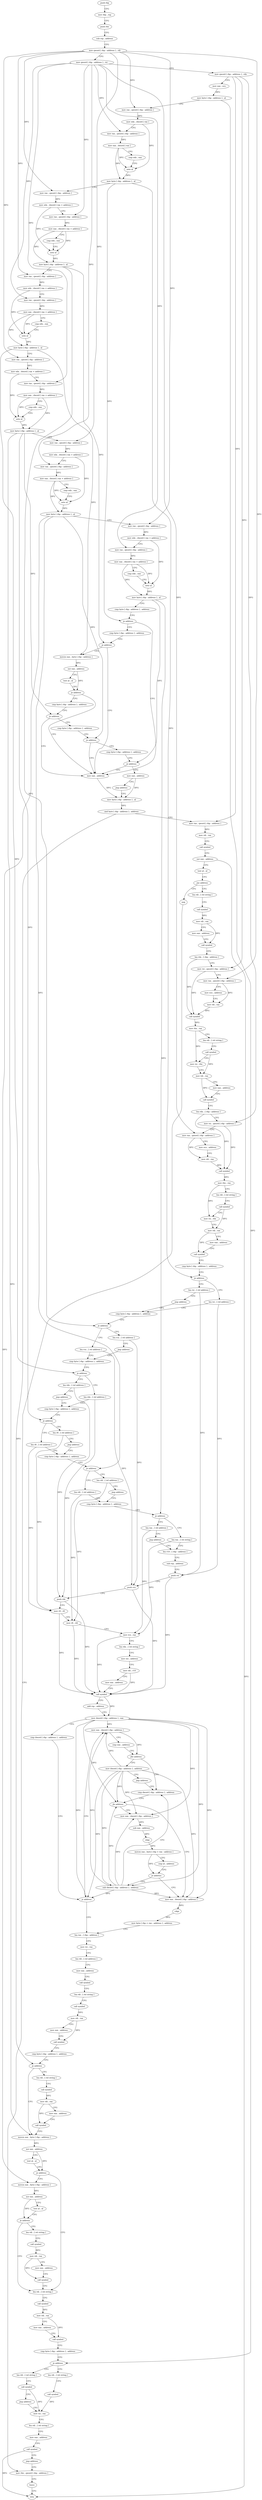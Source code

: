 digraph "func" {
"264513" [label = "push rbp" ]
"264514" [label = "mov rbp , rsp" ]
"264517" [label = "push rbx" ]
"264518" [label = "sub rsp , address" ]
"264525" [label = "mov qword [ rbp - address ] , rdi" ]
"264532" [label = "mov qword [ rbp - address ] , rsi" ]
"264539" [label = "mov qword [ rbp - address ] , rdx" ]
"264546" [label = "mov eax , ecx" ]
"264548" [label = "mov byte [ rbp - address ] , al" ]
"264554" [label = "mov rax , qword [ rbp - address ]" ]
"264561" [label = "mov edx , dword [ rax ]" ]
"264563" [label = "mov rax , qword [ rbp - address ]" ]
"264570" [label = "mov eax , dword [ rax ]" ]
"264572" [label = "cmp edx , eax" ]
"264574" [label = "sete al" ]
"264577" [label = "mov byte [ rbp - address ] , al" ]
"264580" [label = "mov rax , qword [ rbp - address ]" ]
"264587" [label = "mov edx , dword [ rax + address ]" ]
"264590" [label = "mov rax , qword [ rbp - address ]" ]
"264597" [label = "mov eax , dword [ rax + address ]" ]
"264600" [label = "cmp edx , eax" ]
"264602" [label = "sete al" ]
"264605" [label = "mov byte [ rbp - address ] , al" ]
"264608" [label = "mov rax , qword [ rbp - address ]" ]
"264615" [label = "mov edx , dword [ rax + address ]" ]
"264618" [label = "mov rax , qword [ rbp - address ]" ]
"264625" [label = "mov eax , dword [ rax + address ]" ]
"264628" [label = "cmp edx , eax" ]
"264630" [label = "sete al" ]
"264633" [label = "mov byte [ rbp - address ] , al" ]
"264636" [label = "mov rax , qword [ rbp - address ]" ]
"264643" [label = "mov edx , dword [ rax + address ]" ]
"264646" [label = "mov rax , qword [ rbp - address ]" ]
"264653" [label = "mov eax , dword [ rax + address ]" ]
"264656" [label = "cmp edx , eax" ]
"264658" [label = "sete al" ]
"264661" [label = "mov byte [ rbp - address ] , al" ]
"264664" [label = "mov rax , qword [ rbp - address ]" ]
"264671" [label = "mov edx , dword [ rax + address ]" ]
"264674" [label = "mov rax , qword [ rbp - address ]" ]
"264681" [label = "mov eax , dword [ rax + address ]" ]
"264684" [label = "cmp edx , eax" ]
"264686" [label = "sete al" ]
"264689" [label = "mov byte [ rbp - address ] , al" ]
"264692" [label = "mov rax , qword [ rbp - address ]" ]
"264699" [label = "mov edx , dword [ rax + address ]" ]
"264702" [label = "mov rax , qword [ rbp - address ]" ]
"264709" [label = "mov eax , dword [ rax + address ]" ]
"264712" [label = "cmp edx , eax" ]
"264714" [label = "sete al" ]
"264717" [label = "mov byte [ rbp - address ] , al" ]
"264720" [label = "cmp byte [ rbp - address ] , address" ]
"264724" [label = "je address" ]
"264768" [label = "mov eax , address" ]
"264726" [label = "cmp byte [ rbp - address ] , address" ]
"264773" [label = "mov byte [ rbp - address ] , al" ]
"264730" [label = "je address" ]
"264732" [label = "movzx eax , byte [ rbp - address ]" ]
"265408" [label = "nop" ]
"265409" [label = "mov rbx , qword [ rbp - address ]" ]
"264806" [label = "lea rdi , [ rel string ]" ]
"264813" [label = "call symbol" ]
"264818" [label = "mov rdi , rax" ]
"264821" [label = "mov eax , address" ]
"264826" [label = "call symbol" ]
"264831" [label = "lea rdx , [ rbp - address ]" ]
"264835" [label = "mov rsi , qword [ rbp - address ]" ]
"264842" [label = "mov rax , qword [ rbp - address ]" ]
"264849" [label = "mov ecx , address" ]
"264854" [label = "mov rdi , rax" ]
"264857" [label = "call symbol" ]
"264862" [label = "mov rbx , rax" ]
"264865" [label = "lea rdi , [ rel string ]" ]
"264872" [label = "call symbol" ]
"264877" [label = "mov rsi , rbx" ]
"264880" [label = "mov rdi , rax" ]
"264883" [label = "mov eax , address" ]
"264888" [label = "call symbol" ]
"264893" [label = "lea rdx , [ rbp - address ]" ]
"264897" [label = "mov rsi , qword [ rbp - address ]" ]
"264904" [label = "mov rax , qword [ rbp - address ]" ]
"264911" [label = "mov ecx , address" ]
"264916" [label = "mov rdi , rax" ]
"264919" [label = "call symbol" ]
"264924" [label = "mov rbx , rax" ]
"264927" [label = "lea rdi , [ rel string ]" ]
"264934" [label = "call symbol" ]
"264939" [label = "mov rsi , rbx" ]
"264942" [label = "mov rdi , rax" ]
"264945" [label = "mov eax , address" ]
"264950" [label = "call symbol" ]
"264955" [label = "cmp byte [ rbp - address ] , address" ]
"264959" [label = "je address" ]
"264970" [label = "lea rsi , [ rel address ]" ]
"264961" [label = "lea rsi , [ rel address ]" ]
"264736" [label = "xor eax , address" ]
"264739" [label = "test al , al" ]
"264741" [label = "je address" ]
"264743" [label = "cmp byte [ rbp - address ] , address" ]
"264977" [label = "cmp byte [ rbp - address ] , address" ]
"264968" [label = "jmp address" ]
"264747" [label = "je address" ]
"264749" [label = "cmp byte [ rbp - address ] , address" ]
"264992" [label = "lea rcx , [ rel address ]" ]
"264999" [label = "cmp byte [ rbp - address ] , address" ]
"264983" [label = "lea rcx , [ rel address ]" ]
"264990" [label = "jmp address" ]
"264981" [label = "je address" ]
"264753" [label = "je address" ]
"264755" [label = "cmp byte [ rbp - address ] , address" ]
"265014" [label = "lea rdx , [ rel address ]" ]
"265021" [label = "cmp byte [ rbp - address ] , address" ]
"265005" [label = "lea rdx , [ rel address ]" ]
"265012" [label = "jmp address" ]
"265003" [label = "je address" ]
"264759" [label = "je address" ]
"264761" [label = "mov eax , address" ]
"265036" [label = "lea r8 , [ rel address ]" ]
"265043" [label = "cmp byte [ rbp - address ] , address" ]
"265027" [label = "lea r8 , [ rel address ]" ]
"265034" [label = "jmp address" ]
"265025" [label = "je address" ]
"264766" [label = "jmp address" ]
"265058" [label = "lea rdi , [ rel address ]" ]
"265065" [label = "cmp byte [ rbp - address ] , address" ]
"265049" [label = "lea rdi , [ rel address ]" ]
"265056" [label = "jmp address" ]
"265047" [label = "je address" ]
"264776" [label = "and byte [ rbp - address ] , address" ]
"264780" [label = "mov rax , qword [ rbp - address ]" ]
"264787" [label = "mov rdi , rax" ]
"264790" [label = "call symbol" ]
"264795" [label = "xor eax , address" ]
"264798" [label = "test al , al" ]
"264800" [label = "jne address" ]
"265080" [label = "lea rax , [ rel string ]" ]
"265087" [label = "lea r10 , [ rbp - address ]" ]
"265071" [label = "lea rax , [ rel address ]" ]
"265078" [label = "jmp address" ]
"265069" [label = "je address" ]
"265199" [label = "lea rax , [ rbp - address ]" ]
"265203" [label = "mov rsi , rax" ]
"265206" [label = "lea rdi , [ rel address ]" ]
"265213" [label = "mov eax , address" ]
"265218" [label = "call symbol" ]
"265223" [label = "lea rdi , [ rel string ]" ]
"265230" [label = "call symbol" ]
"265235" [label = "mov rdi , rax" ]
"265238" [label = "mov eax , address" ]
"265243" [label = "call symbol" ]
"265248" [label = "cmp byte [ rbp - address ] , address" ]
"265252" [label = "je address" ]
"265279" [label = "movzx eax , byte [ rbp - address ]" ]
"265254" [label = "lea rdi , [ rel string ]" ]
"265145" [label = "mov eax , dword [ rbp - address ]" ]
"265148" [label = "cmp eax , address" ]
"265151" [label = "jbe address" ]
"265166" [label = "cmp dword [ rbp - address ] , address" ]
"265153" [label = "mov dword [ rbp - address ] , address" ]
"265091" [label = "sub rsp , address" ]
"265095" [label = "push rsi" ]
"265096" [label = "push rcx" ]
"265097" [label = "push rdx" ]
"265098" [label = "mov r9 , r8" ]
"265101" [label = "mov r8 , rdi" ]
"265104" [label = "mov rcx , rax" ]
"265107" [label = "lea rdx , [ rel string ]" ]
"265114" [label = "mov esi , address" ]
"265119" [label = "mov rdi , r10" ]
"265122" [label = "mov eax , address" ]
"265127" [label = "call symbol" ]
"265132" [label = "add rsp , address" ]
"265136" [label = "mov dword [ rbp - address ] , eax" ]
"265139" [label = "cmp dword [ rbp - address ] , address" ]
"265143" [label = "js address" ]
"265283" [label = "xor eax , address" ]
"265286" [label = "test al , al" ]
"265288" [label = "je address" ]
"265326" [label = "lea rdi , [ rel string ]" ]
"265290" [label = "movzx eax , byte [ rbp - address ]" ]
"265261" [label = "call symbol" ]
"265266" [label = "mov rdi , rax" ]
"265269" [label = "mov eax , address" ]
"265274" [label = "call symbol" ]
"265170" [label = "jle address" ]
"265189" [label = "mov eax , dword [ rbp - address ]" ]
"265172" [label = "mov eax , dword [ rbp - address ]" ]
"265160" [label = "jmp address" ]
"265333" [label = "call symbol" ]
"265338" [label = "mov rdi , rax" ]
"265341" [label = "mov eax , address" ]
"265346" [label = "call symbol" ]
"265351" [label = "cmp byte [ rbp - address ] , address" ]
"265358" [label = "je address" ]
"265374" [label = "lea rdi , [ rel string ]" ]
"265360" [label = "lea rdi , [ rel string ]" ]
"265294" [label = "xor eax , address" ]
"265297" [label = "test al , al" ]
"265299" [label = "je address" ]
"265301" [label = "lea rdi , [ rel string ]" ]
"265192" [label = "cdqe" ]
"265194" [label = "mov byte [ rbp + rax - address ] , address" ]
"265175" [label = "sub eax , address" ]
"265178" [label = "cdqe" ]
"265180" [label = "movzx eax , byte [ rbp + rax - address ]" ]
"265185" [label = "cmp al , address" ]
"265187" [label = "je address" ]
"265162" [label = "sub dword [ rbp - address ] , address" ]
"265381" [label = "call symbol" ]
"265386" [label = "mov rsi , rax" ]
"265367" [label = "call symbol" ]
"265372" [label = "jmp address" ]
"265308" [label = "call symbol" ]
"265313" [label = "mov rdi , rax" ]
"265316" [label = "mov eax , address" ]
"265321" [label = "call symbol" ]
"265413" [label = "leave" ]
"265414" [label = "retn" ]
"265389" [label = "lea rdi , [ rel string ]" ]
"265396" [label = "mov eax , address" ]
"265401" [label = "call symbol" ]
"265406" [label = "jmp address" ]
"264513" -> "264514" [ label = "CFG" ]
"264514" -> "264517" [ label = "CFG" ]
"264517" -> "264518" [ label = "CFG" ]
"264518" -> "264525" [ label = "CFG" ]
"264525" -> "264532" [ label = "CFG" ]
"264525" -> "264554" [ label = "DFG" ]
"264525" -> "264580" [ label = "DFG" ]
"264525" -> "264608" [ label = "DFG" ]
"264525" -> "264636" [ label = "DFG" ]
"264525" -> "264664" [ label = "DFG" ]
"264525" -> "264692" [ label = "DFG" ]
"264525" -> "264842" [ label = "DFG" ]
"264532" -> "264539" [ label = "CFG" ]
"264532" -> "264563" [ label = "DFG" ]
"264532" -> "264590" [ label = "DFG" ]
"264532" -> "264618" [ label = "DFG" ]
"264532" -> "264646" [ label = "DFG" ]
"264532" -> "264674" [ label = "DFG" ]
"264532" -> "264702" [ label = "DFG" ]
"264532" -> "264904" [ label = "DFG" ]
"264539" -> "264546" [ label = "CFG" ]
"264539" -> "264780" [ label = "DFG" ]
"264539" -> "264835" [ label = "DFG" ]
"264539" -> "264897" [ label = "DFG" ]
"264546" -> "264548" [ label = "DFG" ]
"264548" -> "264554" [ label = "CFG" ]
"264548" -> "265358" [ label = "DFG" ]
"264554" -> "264561" [ label = "DFG" ]
"264561" -> "264563" [ label = "CFG" ]
"264561" -> "264574" [ label = "DFG" ]
"264563" -> "264570" [ label = "DFG" ]
"264570" -> "264572" [ label = "CFG" ]
"264570" -> "264574" [ label = "DFG" ]
"264570" -> "264577" [ label = "DFG" ]
"264572" -> "264574" [ label = "CFG" ]
"264574" -> "264577" [ label = "DFG" ]
"264577" -> "264580" [ label = "CFG" ]
"264577" -> "264724" [ label = "DFG" ]
"264577" -> "264959" [ label = "DFG" ]
"264580" -> "264587" [ label = "DFG" ]
"264587" -> "264590" [ label = "CFG" ]
"264587" -> "264602" [ label = "DFG" ]
"264590" -> "264597" [ label = "DFG" ]
"264597" -> "264600" [ label = "CFG" ]
"264597" -> "264602" [ label = "DFG" ]
"264597" -> "264605" [ label = "DFG" ]
"264600" -> "264602" [ label = "CFG" ]
"264602" -> "264605" [ label = "DFG" ]
"264605" -> "264608" [ label = "CFG" ]
"264605" -> "264730" [ label = "DFG" ]
"264605" -> "264981" [ label = "DFG" ]
"264608" -> "264615" [ label = "DFG" ]
"264615" -> "264618" [ label = "CFG" ]
"264615" -> "264630" [ label = "DFG" ]
"264618" -> "264625" [ label = "DFG" ]
"264625" -> "264628" [ label = "CFG" ]
"264625" -> "264630" [ label = "DFG" ]
"264625" -> "264633" [ label = "DFG" ]
"264628" -> "264630" [ label = "CFG" ]
"264630" -> "264633" [ label = "DFG" ]
"264633" -> "264636" [ label = "CFG" ]
"264633" -> "264732" [ label = "DFG" ]
"264633" -> "265003" [ label = "DFG" ]
"264636" -> "264643" [ label = "DFG" ]
"264643" -> "264646" [ label = "CFG" ]
"264643" -> "264658" [ label = "DFG" ]
"264646" -> "264653" [ label = "DFG" ]
"264653" -> "264656" [ label = "CFG" ]
"264653" -> "264658" [ label = "DFG" ]
"264653" -> "264661" [ label = "DFG" ]
"264656" -> "264658" [ label = "CFG" ]
"264658" -> "264661" [ label = "DFG" ]
"264661" -> "264664" [ label = "CFG" ]
"264661" -> "264747" [ label = "DFG" ]
"264661" -> "265025" [ label = "DFG" ]
"264661" -> "265279" [ label = "DFG" ]
"264664" -> "264671" [ label = "DFG" ]
"264671" -> "264674" [ label = "CFG" ]
"264671" -> "264686" [ label = "DFG" ]
"264674" -> "264681" [ label = "DFG" ]
"264681" -> "264684" [ label = "CFG" ]
"264681" -> "264686" [ label = "DFG" ]
"264681" -> "264689" [ label = "DFG" ]
"264684" -> "264686" [ label = "CFG" ]
"264686" -> "264689" [ label = "DFG" ]
"264689" -> "264692" [ label = "CFG" ]
"264689" -> "264753" [ label = "DFG" ]
"264689" -> "265047" [ label = "DFG" ]
"264689" -> "265290" [ label = "DFG" ]
"264692" -> "264699" [ label = "DFG" ]
"264699" -> "264702" [ label = "CFG" ]
"264699" -> "264714" [ label = "DFG" ]
"264702" -> "264709" [ label = "DFG" ]
"264709" -> "264712" [ label = "CFG" ]
"264709" -> "264714" [ label = "DFG" ]
"264709" -> "264717" [ label = "DFG" ]
"264712" -> "264714" [ label = "CFG" ]
"264714" -> "264717" [ label = "DFG" ]
"264717" -> "264720" [ label = "CFG" ]
"264717" -> "264759" [ label = "DFG" ]
"264717" -> "265069" [ label = "DFG" ]
"264720" -> "264724" [ label = "CFG" ]
"264724" -> "264768" [ label = "CFG" ]
"264724" -> "264726" [ label = "CFG" ]
"264768" -> "264773" [ label = "DFG" ]
"264726" -> "264730" [ label = "CFG" ]
"264773" -> "264776" [ label = "DFG" ]
"264730" -> "264768" [ label = "CFG" ]
"264730" -> "264732" [ label = "CFG" ]
"264732" -> "264736" [ label = "DFG" ]
"265408" -> "265409" [ label = "CFG" ]
"265409" -> "265413" [ label = "CFG" ]
"264806" -> "264813" [ label = "CFG" ]
"264813" -> "264818" [ label = "DFG" ]
"264818" -> "264821" [ label = "CFG" ]
"264818" -> "264826" [ label = "DFG" ]
"264821" -> "264826" [ label = "CFG" ]
"264826" -> "264831" [ label = "CFG" ]
"264831" -> "264835" [ label = "CFG" ]
"264831" -> "264857" [ label = "DFG" ]
"264835" -> "264842" [ label = "CFG" ]
"264835" -> "264857" [ label = "DFG" ]
"264842" -> "264849" [ label = "CFG" ]
"264842" -> "264854" [ label = "DFG" ]
"264849" -> "264854" [ label = "CFG" ]
"264854" -> "264857" [ label = "DFG" ]
"264857" -> "264862" [ label = "DFG" ]
"264862" -> "264865" [ label = "CFG" ]
"264862" -> "264877" [ label = "DFG" ]
"264865" -> "264872" [ label = "CFG" ]
"264872" -> "264877" [ label = "CFG" ]
"264872" -> "264880" [ label = "DFG" ]
"264877" -> "264880" [ label = "CFG" ]
"264880" -> "264883" [ label = "CFG" ]
"264880" -> "264888" [ label = "DFG" ]
"264883" -> "264888" [ label = "CFG" ]
"264888" -> "264893" [ label = "CFG" ]
"264893" -> "264897" [ label = "CFG" ]
"264893" -> "264919" [ label = "DFG" ]
"264897" -> "264904" [ label = "CFG" ]
"264897" -> "264919" [ label = "DFG" ]
"264904" -> "264911" [ label = "CFG" ]
"264904" -> "264916" [ label = "DFG" ]
"264911" -> "264916" [ label = "CFG" ]
"264916" -> "264919" [ label = "DFG" ]
"264919" -> "264924" [ label = "DFG" ]
"264924" -> "264927" [ label = "CFG" ]
"264924" -> "264939" [ label = "DFG" ]
"264927" -> "264934" [ label = "CFG" ]
"264934" -> "264939" [ label = "CFG" ]
"264934" -> "264942" [ label = "DFG" ]
"264939" -> "264942" [ label = "CFG" ]
"264942" -> "264945" [ label = "CFG" ]
"264942" -> "264950" [ label = "DFG" ]
"264945" -> "264950" [ label = "CFG" ]
"264950" -> "264955" [ label = "CFG" ]
"264955" -> "264959" [ label = "CFG" ]
"264959" -> "264970" [ label = "CFG" ]
"264959" -> "264961" [ label = "CFG" ]
"264970" -> "264977" [ label = "CFG" ]
"264970" -> "265095" [ label = "DFG" ]
"264961" -> "264968" [ label = "CFG" ]
"264961" -> "265095" [ label = "DFG" ]
"264736" -> "264739" [ label = "CFG" ]
"264736" -> "264741" [ label = "DFG" ]
"264739" -> "264741" [ label = "CFG" ]
"264741" -> "264768" [ label = "CFG" ]
"264741" -> "264743" [ label = "CFG" ]
"264743" -> "264747" [ label = "CFG" ]
"264977" -> "264981" [ label = "CFG" ]
"264968" -> "264977" [ label = "CFG" ]
"264747" -> "264768" [ label = "CFG" ]
"264747" -> "264749" [ label = "CFG" ]
"264749" -> "264753" [ label = "CFG" ]
"264992" -> "264999" [ label = "CFG" ]
"264992" -> "265096" [ label = "DFG" ]
"264999" -> "265003" [ label = "CFG" ]
"264983" -> "264990" [ label = "CFG" ]
"264983" -> "265096" [ label = "DFG" ]
"264990" -> "264999" [ label = "CFG" ]
"264981" -> "264992" [ label = "CFG" ]
"264981" -> "264983" [ label = "CFG" ]
"264753" -> "264768" [ label = "CFG" ]
"264753" -> "264755" [ label = "CFG" ]
"264755" -> "264759" [ label = "CFG" ]
"265014" -> "265021" [ label = "CFG" ]
"265014" -> "265097" [ label = "DFG" ]
"265021" -> "265025" [ label = "CFG" ]
"265005" -> "265012" [ label = "CFG" ]
"265005" -> "265097" [ label = "DFG" ]
"265012" -> "265021" [ label = "CFG" ]
"265003" -> "265014" [ label = "CFG" ]
"265003" -> "265005" [ label = "CFG" ]
"264759" -> "264768" [ label = "CFG" ]
"264759" -> "264761" [ label = "CFG" ]
"264761" -> "264766" [ label = "CFG" ]
"264761" -> "264773" [ label = "DFG" ]
"265036" -> "265043" [ label = "CFG" ]
"265036" -> "265098" [ label = "DFG" ]
"265043" -> "265047" [ label = "CFG" ]
"265027" -> "265034" [ label = "CFG" ]
"265027" -> "265098" [ label = "DFG" ]
"265034" -> "265043" [ label = "CFG" ]
"265025" -> "265036" [ label = "CFG" ]
"265025" -> "265027" [ label = "CFG" ]
"264766" -> "264773" [ label = "CFG" ]
"265058" -> "265065" [ label = "CFG" ]
"265058" -> "265101" [ label = "DFG" ]
"265065" -> "265069" [ label = "CFG" ]
"265049" -> "265056" [ label = "CFG" ]
"265049" -> "265101" [ label = "DFG" ]
"265056" -> "265065" [ label = "CFG" ]
"265047" -> "265058" [ label = "CFG" ]
"265047" -> "265049" [ label = "CFG" ]
"264776" -> "264780" [ label = "CFG" ]
"264776" -> "265252" [ label = "DFG" ]
"264780" -> "264787" [ label = "DFG" ]
"264787" -> "264790" [ label = "CFG" ]
"264790" -> "264795" [ label = "CFG" ]
"264795" -> "264798" [ label = "CFG" ]
"264795" -> "265414" [ label = "DFG" ]
"264798" -> "264800" [ label = "CFG" ]
"264800" -> "265408" [ label = "CFG" ]
"264800" -> "264806" [ label = "CFG" ]
"265080" -> "265087" [ label = "CFG" ]
"265080" -> "265104" [ label = "DFG" ]
"265087" -> "265091" [ label = "CFG" ]
"265071" -> "265078" [ label = "CFG" ]
"265071" -> "265104" [ label = "DFG" ]
"265078" -> "265087" [ label = "CFG" ]
"265069" -> "265080" [ label = "CFG" ]
"265069" -> "265071" [ label = "CFG" ]
"265199" -> "265203" [ label = "CFG" ]
"265203" -> "265206" [ label = "CFG" ]
"265206" -> "265213" [ label = "CFG" ]
"265213" -> "265218" [ label = "CFG" ]
"265218" -> "265223" [ label = "CFG" ]
"265223" -> "265230" [ label = "CFG" ]
"265230" -> "265235" [ label = "DFG" ]
"265235" -> "265238" [ label = "CFG" ]
"265235" -> "265243" [ label = "DFG" ]
"265238" -> "265243" [ label = "CFG" ]
"265243" -> "265248" [ label = "CFG" ]
"265248" -> "265252" [ label = "CFG" ]
"265252" -> "265279" [ label = "CFG" ]
"265252" -> "265254" [ label = "CFG" ]
"265279" -> "265283" [ label = "DFG" ]
"265254" -> "265261" [ label = "CFG" ]
"265145" -> "265148" [ label = "CFG" ]
"265145" -> "265151" [ label = "DFG" ]
"265148" -> "265151" [ label = "CFG" ]
"265151" -> "265166" [ label = "CFG" ]
"265151" -> "265153" [ label = "CFG" ]
"265166" -> "265170" [ label = "CFG" ]
"265153" -> "265160" [ label = "CFG" ]
"265153" -> "265143" [ label = "DFG" ]
"265153" -> "265145" [ label = "DFG" ]
"265153" -> "265170" [ label = "DFG" ]
"265153" -> "265189" [ label = "DFG" ]
"265153" -> "265172" [ label = "DFG" ]
"265153" -> "265162" [ label = "DFG" ]
"265091" -> "265095" [ label = "CFG" ]
"265095" -> "265096" [ label = "CFG" ]
"265095" -> "265127" [ label = "DFG" ]
"265096" -> "265097" [ label = "CFG" ]
"265096" -> "265127" [ label = "DFG" ]
"265097" -> "265098" [ label = "CFG" ]
"265097" -> "265127" [ label = "DFG" ]
"265098" -> "265101" [ label = "CFG" ]
"265098" -> "265127" [ label = "DFG" ]
"265101" -> "265104" [ label = "CFG" ]
"265101" -> "265127" [ label = "DFG" ]
"265104" -> "265107" [ label = "CFG" ]
"265104" -> "265127" [ label = "DFG" ]
"265107" -> "265114" [ label = "CFG" ]
"265114" -> "265119" [ label = "CFG" ]
"265119" -> "265122" [ label = "CFG" ]
"265119" -> "265127" [ label = "DFG" ]
"265122" -> "265127" [ label = "CFG" ]
"265127" -> "265132" [ label = "CFG" ]
"265127" -> "265136" [ label = "DFG" ]
"265132" -> "265136" [ label = "CFG" ]
"265136" -> "265139" [ label = "CFG" ]
"265136" -> "265143" [ label = "DFG" ]
"265136" -> "265145" [ label = "DFG" ]
"265136" -> "265170" [ label = "DFG" ]
"265136" -> "265189" [ label = "DFG" ]
"265136" -> "265172" [ label = "DFG" ]
"265136" -> "265162" [ label = "DFG" ]
"265139" -> "265143" [ label = "CFG" ]
"265143" -> "265199" [ label = "CFG" ]
"265143" -> "265145" [ label = "CFG" ]
"265283" -> "265286" [ label = "CFG" ]
"265283" -> "265288" [ label = "DFG" ]
"265286" -> "265288" [ label = "CFG" ]
"265288" -> "265326" [ label = "CFG" ]
"265288" -> "265290" [ label = "CFG" ]
"265326" -> "265333" [ label = "CFG" ]
"265290" -> "265294" [ label = "DFG" ]
"265261" -> "265266" [ label = "DFG" ]
"265266" -> "265269" [ label = "CFG" ]
"265266" -> "265274" [ label = "DFG" ]
"265269" -> "265274" [ label = "CFG" ]
"265274" -> "265279" [ label = "CFG" ]
"265170" -> "265189" [ label = "CFG" ]
"265170" -> "265172" [ label = "CFG" ]
"265189" -> "265192" [ label = "DFG" ]
"265172" -> "265175" [ label = "DFG" ]
"265160" -> "265166" [ label = "CFG" ]
"265333" -> "265338" [ label = "DFG" ]
"265338" -> "265341" [ label = "CFG" ]
"265338" -> "265346" [ label = "DFG" ]
"265341" -> "265346" [ label = "CFG" ]
"265346" -> "265351" [ label = "CFG" ]
"265351" -> "265358" [ label = "CFG" ]
"265358" -> "265374" [ label = "CFG" ]
"265358" -> "265360" [ label = "CFG" ]
"265374" -> "265381" [ label = "CFG" ]
"265360" -> "265367" [ label = "CFG" ]
"265294" -> "265297" [ label = "CFG" ]
"265294" -> "265299" [ label = "DFG" ]
"265297" -> "265299" [ label = "CFG" ]
"265299" -> "265326" [ label = "CFG" ]
"265299" -> "265301" [ label = "CFG" ]
"265301" -> "265308" [ label = "CFG" ]
"265192" -> "265194" [ label = "DFG" ]
"265194" -> "265199" [ label = "CFG" ]
"265175" -> "265178" [ label = "DFG" ]
"265178" -> "265180" [ label = "DFG" ]
"265180" -> "265185" [ label = "CFG" ]
"265180" -> "265187" [ label = "DFG" ]
"265185" -> "265187" [ label = "CFG" ]
"265187" -> "265162" [ label = "CFG" ]
"265187" -> "265189" [ label = "CFG" ]
"265162" -> "265166" [ label = "CFG" ]
"265162" -> "265143" [ label = "DFG" ]
"265162" -> "265145" [ label = "DFG" ]
"265162" -> "265170" [ label = "DFG" ]
"265162" -> "265189" [ label = "DFG" ]
"265162" -> "265172" [ label = "DFG" ]
"265381" -> "265386" [ label = "DFG" ]
"265386" -> "265389" [ label = "CFG" ]
"265367" -> "265372" [ label = "CFG" ]
"265367" -> "265386" [ label = "DFG" ]
"265372" -> "265386" [ label = "CFG" ]
"265308" -> "265313" [ label = "DFG" ]
"265313" -> "265316" [ label = "CFG" ]
"265313" -> "265321" [ label = "DFG" ]
"265316" -> "265321" [ label = "CFG" ]
"265321" -> "265326" [ label = "CFG" ]
"265413" -> "265414" [ label = "CFG" ]
"265389" -> "265396" [ label = "CFG" ]
"265396" -> "265401" [ label = "CFG" ]
"265401" -> "265406" [ label = "CFG" ]
"265401" -> "265414" [ label = "DFG" ]
"265406" -> "265409" [ label = "CFG" ]
}
